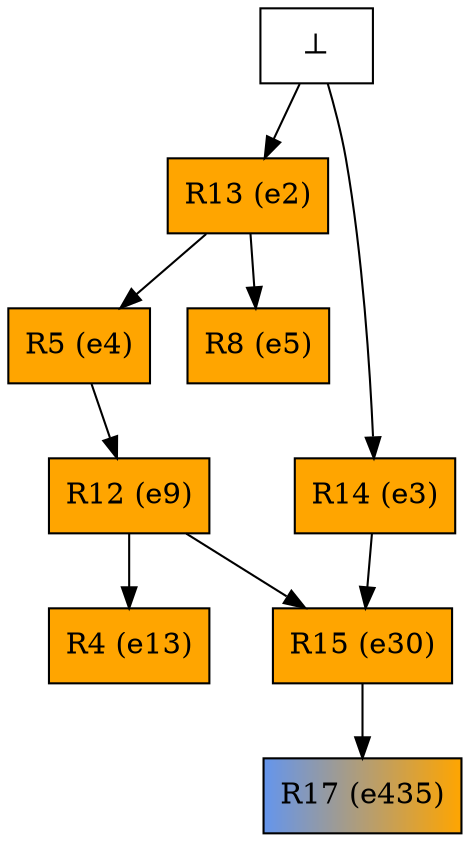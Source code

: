 digraph test {
  e2 -> e4;
  e2 -> e5;
  e4 -> e9;
  e9 -> e13;
  e3 -> e30;
  e9 -> e30;
  e30 -> e435;
  e0 -> e2;
  e0 -> e3;
  e2 [color="black" fillcolor="orange:orange" label="R13 (e2)" shape=box style=filled];
  e3 [color="black" fillcolor="orange:orange" label="R14 (e3)" shape=box style=filled];
  e4 [color="black" fillcolor="orange:orange" label="R5 (e4)" shape=box style=filled];
  e5 [color="black" fillcolor="orange:orange" label="R8 (e5)" shape=box style=filled];
  e9 [color="black" fillcolor="orange:orange" label="R12 (e9)" shape=box style=filled];
  e13 [color="black" fillcolor="orange:orange" label="R4 (e13)" shape=box style=filled];
  e30 [color="black" fillcolor="orange:orange" label="R15 (e30)" shape=box style=filled];
  e435 [color="black" fillcolor="cornflowerblue:orange" label="R17 (e435)" shape=box style=filled];
  e0 [fillcolor="white" label="⊥" shape=box style=filled];
}
